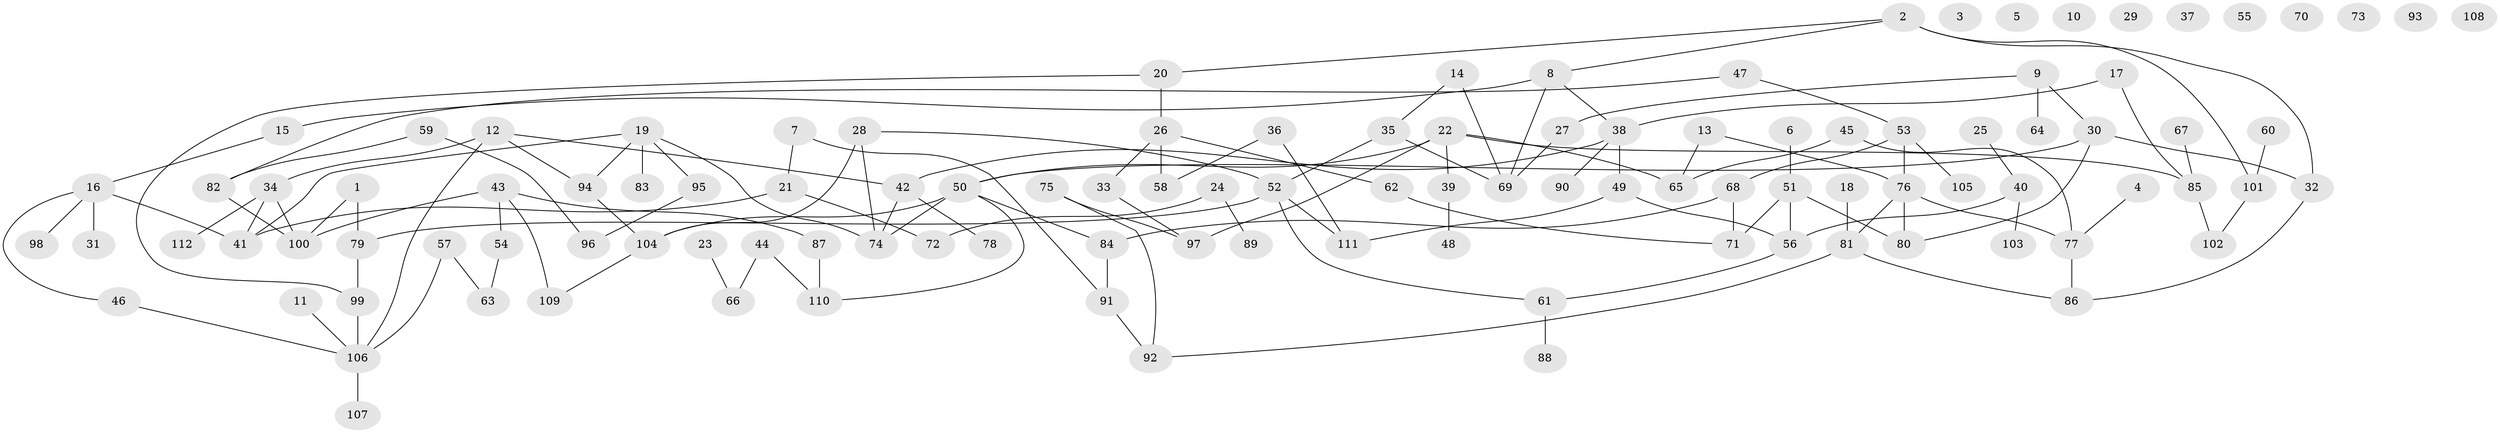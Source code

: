 // Generated by graph-tools (version 1.1) at 2025/49/03/09/25 03:49:14]
// undirected, 112 vertices, 136 edges
graph export_dot {
graph [start="1"]
  node [color=gray90,style=filled];
  1;
  2;
  3;
  4;
  5;
  6;
  7;
  8;
  9;
  10;
  11;
  12;
  13;
  14;
  15;
  16;
  17;
  18;
  19;
  20;
  21;
  22;
  23;
  24;
  25;
  26;
  27;
  28;
  29;
  30;
  31;
  32;
  33;
  34;
  35;
  36;
  37;
  38;
  39;
  40;
  41;
  42;
  43;
  44;
  45;
  46;
  47;
  48;
  49;
  50;
  51;
  52;
  53;
  54;
  55;
  56;
  57;
  58;
  59;
  60;
  61;
  62;
  63;
  64;
  65;
  66;
  67;
  68;
  69;
  70;
  71;
  72;
  73;
  74;
  75;
  76;
  77;
  78;
  79;
  80;
  81;
  82;
  83;
  84;
  85;
  86;
  87;
  88;
  89;
  90;
  91;
  92;
  93;
  94;
  95;
  96;
  97;
  98;
  99;
  100;
  101;
  102;
  103;
  104;
  105;
  106;
  107;
  108;
  109;
  110;
  111;
  112;
  1 -- 79;
  1 -- 100;
  2 -- 8;
  2 -- 20;
  2 -- 32;
  2 -- 101;
  4 -- 77;
  6 -- 51;
  7 -- 21;
  7 -- 91;
  8 -- 15;
  8 -- 38;
  8 -- 69;
  9 -- 27;
  9 -- 30;
  9 -- 64;
  11 -- 106;
  12 -- 34;
  12 -- 42;
  12 -- 94;
  12 -- 106;
  13 -- 65;
  13 -- 76;
  14 -- 35;
  14 -- 69;
  15 -- 16;
  16 -- 31;
  16 -- 41;
  16 -- 46;
  16 -- 98;
  17 -- 38;
  17 -- 85;
  18 -- 81;
  19 -- 41;
  19 -- 74;
  19 -- 83;
  19 -- 94;
  19 -- 95;
  20 -- 26;
  20 -- 99;
  21 -- 41;
  21 -- 72;
  22 -- 39;
  22 -- 50;
  22 -- 65;
  22 -- 85;
  22 -- 97;
  23 -- 66;
  24 -- 72;
  24 -- 89;
  25 -- 40;
  26 -- 33;
  26 -- 58;
  26 -- 62;
  27 -- 69;
  28 -- 52;
  28 -- 74;
  28 -- 104;
  30 -- 32;
  30 -- 50;
  30 -- 80;
  32 -- 86;
  33 -- 97;
  34 -- 41;
  34 -- 100;
  34 -- 112;
  35 -- 52;
  35 -- 69;
  36 -- 58;
  36 -- 111;
  38 -- 42;
  38 -- 49;
  38 -- 90;
  39 -- 48;
  40 -- 56;
  40 -- 103;
  42 -- 74;
  42 -- 78;
  43 -- 54;
  43 -- 87;
  43 -- 100;
  43 -- 109;
  44 -- 66;
  44 -- 110;
  45 -- 65;
  45 -- 77;
  46 -- 106;
  47 -- 53;
  47 -- 82;
  49 -- 56;
  49 -- 111;
  50 -- 74;
  50 -- 84;
  50 -- 104;
  50 -- 110;
  51 -- 56;
  51 -- 71;
  51 -- 80;
  52 -- 61;
  52 -- 79;
  52 -- 111;
  53 -- 68;
  53 -- 76;
  53 -- 105;
  54 -- 63;
  56 -- 61;
  57 -- 63;
  57 -- 106;
  59 -- 82;
  59 -- 96;
  60 -- 101;
  61 -- 88;
  62 -- 71;
  67 -- 85;
  68 -- 71;
  68 -- 84;
  75 -- 92;
  75 -- 97;
  76 -- 77;
  76 -- 80;
  76 -- 81;
  77 -- 86;
  79 -- 99;
  81 -- 86;
  81 -- 92;
  82 -- 100;
  84 -- 91;
  85 -- 102;
  87 -- 110;
  91 -- 92;
  94 -- 104;
  95 -- 96;
  99 -- 106;
  101 -- 102;
  104 -- 109;
  106 -- 107;
}
